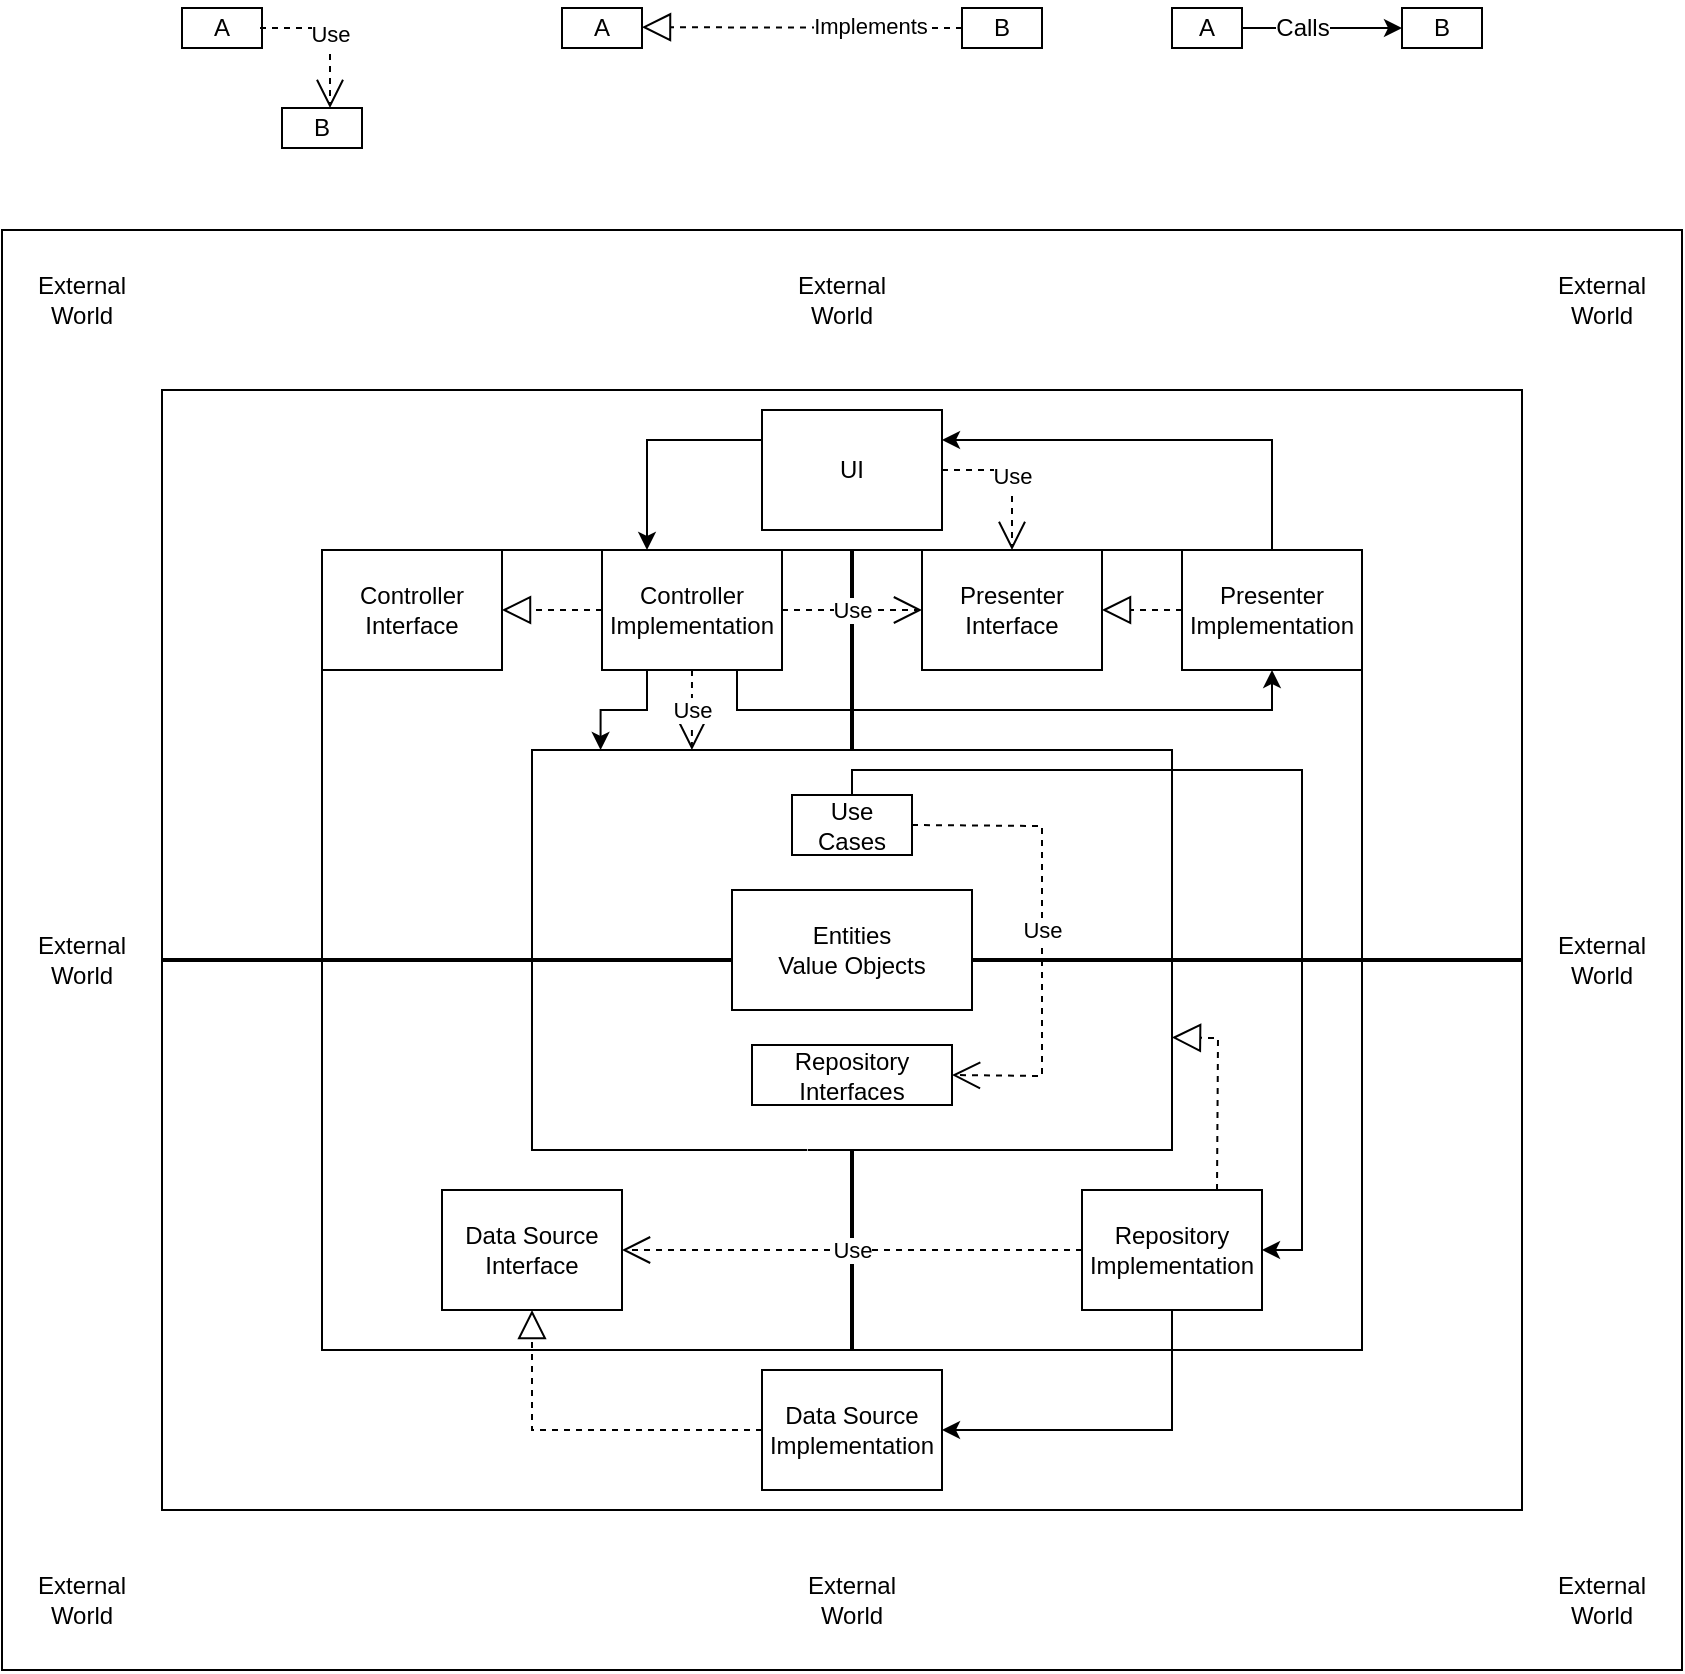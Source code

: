 <mxfile version="19.0.2" type="device"><diagram id="bXKiYDVgXkkNn3rv8MoW" name="Page-1"><mxGraphModel dx="1722" dy="1054" grid="1" gridSize="10" guides="1" tooltips="1" connect="1" arrows="1" fold="1" page="1" pageScale="1" pageWidth="850" pageHeight="1100" math="0" shadow="0"><root><mxCell id="0"/><mxCell id="1" parent="0"/><mxCell id="iCPpA5Yi0Ke_oJ3lmqLW-155" value="" style="rounded=0;whiteSpace=wrap;html=1;strokeWidth=1;" vertex="1" parent="1"><mxGeometry y="280" width="840" height="720" as="geometry"/></mxCell><mxCell id="iCPpA5Yi0Ke_oJ3lmqLW-105" value="" style="rounded=0;whiteSpace=wrap;html=1;strokeWidth=1;" vertex="1" parent="1"><mxGeometry x="80" y="360" width="680" height="560" as="geometry"/></mxCell><mxCell id="iCPpA5Yi0Ke_oJ3lmqLW-66" value="" style="rounded=0;whiteSpace=wrap;html=1;strokeWidth=1;" vertex="1" parent="1"><mxGeometry x="160" y="440" width="520" height="400" as="geometry"/></mxCell><mxCell id="iCPpA5Yi0Ke_oJ3lmqLW-29" value="" style="group" vertex="1" connectable="0" parent="1"><mxGeometry x="265" y="540" width="320" height="210" as="geometry"/></mxCell><mxCell id="iCPpA5Yi0Ke_oJ3lmqLW-19" value="" style="shape=partialRectangle;whiteSpace=wrap;html=1;bottom=0;right=0;fillColor=none;" vertex="1" parent="iCPpA5Yi0Ke_oJ3lmqLW-29"><mxGeometry width="137.143" height="75" as="geometry"/></mxCell><mxCell id="iCPpA5Yi0Ke_oJ3lmqLW-20" value="" style="shape=partialRectangle;whiteSpace=wrap;html=1;top=0;left=0;fillColor=none;" vertex="1" parent="iCPpA5Yi0Ke_oJ3lmqLW-29"><mxGeometry x="182.857" y="125" width="137.143" height="75" as="geometry"/></mxCell><mxCell id="iCPpA5Yi0Ke_oJ3lmqLW-26" value="" style="shape=partialRectangle;whiteSpace=wrap;html=1;bottom=0;right=0;fillColor=none;flipH=1;" vertex="1" parent="iCPpA5Yi0Ke_oJ3lmqLW-29"><mxGeometry x="182.857" width="137.143" height="75" as="geometry"/></mxCell><mxCell id="iCPpA5Yi0Ke_oJ3lmqLW-27" value="" style="shape=partialRectangle;whiteSpace=wrap;html=1;top=0;left=0;fillColor=none;flipH=1;" vertex="1" parent="iCPpA5Yi0Ke_oJ3lmqLW-29"><mxGeometry y="125" width="137.143" height="75" as="geometry"/></mxCell><mxCell id="iCPpA5Yi0Ke_oJ3lmqLW-28" value="" style="shape=partialRectangle;whiteSpace=wrap;html=1;top=0;bottom=0;fillColor=none;" vertex="1" parent="iCPpA5Yi0Ke_oJ3lmqLW-29"><mxGeometry y="62.5" width="320" height="75" as="geometry"/></mxCell><mxCell id="iCPpA5Yi0Ke_oJ3lmqLW-18" value="Entities&lt;br&gt;Value Objects" style="rounded=0;whiteSpace=wrap;html=1;" vertex="1" parent="iCPpA5Yi0Ke_oJ3lmqLW-29"><mxGeometry x="100" y="70" width="120" height="60" as="geometry"/></mxCell><mxCell id="iCPpA5Yi0Ke_oJ3lmqLW-30" value="" style="line;strokeWidth=2;html=1;" vertex="1" parent="iCPpA5Yi0Ke_oJ3lmqLW-29"><mxGeometry y="100" width="100" height="10" as="geometry"/></mxCell><mxCell id="iCPpA5Yi0Ke_oJ3lmqLW-39" value="" style="line;strokeWidth=2;html=1;" vertex="1" parent="iCPpA5Yi0Ke_oJ3lmqLW-29"><mxGeometry x="220" y="100" width="100" height="10" as="geometry"/></mxCell><mxCell id="iCPpA5Yi0Ke_oJ3lmqLW-40" value="Use Cases" style="text;html=1;align=center;verticalAlign=middle;whiteSpace=wrap;rounded=0;strokeColor=default;" vertex="1" parent="iCPpA5Yi0Ke_oJ3lmqLW-29"><mxGeometry x="130" y="22.5" width="60" height="30" as="geometry"/></mxCell><mxCell id="iCPpA5Yi0Ke_oJ3lmqLW-51" value="Repository Interfaces" style="text;html=1;strokeColor=default;fillColor=none;align=center;verticalAlign=middle;whiteSpace=wrap;rounded=0;" vertex="1" parent="iCPpA5Yi0Ke_oJ3lmqLW-29"><mxGeometry x="110" y="147.5" width="100" height="30" as="geometry"/></mxCell><mxCell id="iCPpA5Yi0Ke_oJ3lmqLW-65" value="" style="line;strokeWidth=1;html=1;perimeter=backbonePerimeter;points=[];outlineConnect=0;" vertex="1" parent="iCPpA5Yi0Ke_oJ3lmqLW-29"><mxGeometry x="138" y="190" width="50" height="20" as="geometry"/></mxCell><mxCell id="iCPpA5Yi0Ke_oJ3lmqLW-133" value="Use" style="endArrow=open;endSize=12;dashed=1;html=1;rounded=0;exitX=1;exitY=0.5;exitDx=0;exitDy=0;entryX=1;entryY=0.5;entryDx=0;entryDy=0;" edge="1" parent="iCPpA5Yi0Ke_oJ3lmqLW-29" source="iCPpA5Yi0Ke_oJ3lmqLW-40" target="iCPpA5Yi0Ke_oJ3lmqLW-51"><mxGeometry width="160" relative="1" as="geometry"><mxPoint x="135" y="-60" as="sourcePoint"/><mxPoint x="205" y="-60" as="targetPoint"/><Array as="points"><mxPoint x="255" y="38"/><mxPoint x="255" y="163"/></Array></mxGeometry></mxCell><mxCell id="iCPpA5Yi0Ke_oJ3lmqLW-52" value="" style="line;strokeWidth=1;html=1;perimeter=backbonePerimeter;points=[];outlineConnect=0;" vertex="1" parent="1"><mxGeometry x="400" y="530" width="50" height="20" as="geometry"/></mxCell><mxCell id="iCPpA5Yi0Ke_oJ3lmqLW-69" value="" style="line;strokeWidth=2;html=1;" vertex="1" parent="1"><mxGeometry x="160" y="640" width="110" height="10" as="geometry"/></mxCell><mxCell id="iCPpA5Yi0Ke_oJ3lmqLW-70" value="" style="line;strokeWidth=2;html=1;" vertex="1" parent="1"><mxGeometry x="585" y="640" width="95" height="10" as="geometry"/></mxCell><mxCell id="iCPpA5Yi0Ke_oJ3lmqLW-86" value="" style="line;strokeWidth=2;html=1;direction=south;" vertex="1" parent="1"><mxGeometry x="420" y="440" width="10" height="100" as="geometry"/></mxCell><mxCell id="iCPpA5Yi0Ke_oJ3lmqLW-88" value="Controller Interface" style="rounded=0;whiteSpace=wrap;html=1;strokeWidth=1;" vertex="1" parent="1"><mxGeometry x="160" y="440" width="90" height="60" as="geometry"/></mxCell><mxCell id="iCPpA5Yi0Ke_oJ3lmqLW-128" style="edgeStyle=orthogonalEdgeStyle;rounded=0;orthogonalLoop=1;jettySize=auto;html=1;exitX=0.25;exitY=1;exitDx=0;exitDy=0;entryX=0.25;entryY=0;entryDx=0;entryDy=0;" edge="1" parent="1" source="iCPpA5Yi0Ke_oJ3lmqLW-89" target="iCPpA5Yi0Ke_oJ3lmqLW-19"><mxGeometry relative="1" as="geometry"/></mxCell><mxCell id="iCPpA5Yi0Ke_oJ3lmqLW-129" style="edgeStyle=orthogonalEdgeStyle;rounded=0;orthogonalLoop=1;jettySize=auto;html=1;exitX=0.75;exitY=1;exitDx=0;exitDy=0;entryX=0.5;entryY=1;entryDx=0;entryDy=0;" edge="1" parent="1" source="iCPpA5Yi0Ke_oJ3lmqLW-89" target="iCPpA5Yi0Ke_oJ3lmqLW-91"><mxGeometry relative="1" as="geometry"/></mxCell><mxCell id="iCPpA5Yi0Ke_oJ3lmqLW-89" value="Controller Implementation" style="rounded=0;whiteSpace=wrap;html=1;strokeWidth=1;" vertex="1" parent="1"><mxGeometry x="300" y="440" width="90" height="60" as="geometry"/></mxCell><mxCell id="iCPpA5Yi0Ke_oJ3lmqLW-126" style="edgeStyle=orthogonalEdgeStyle;rounded=0;orthogonalLoop=1;jettySize=auto;html=1;exitX=0.5;exitY=0;exitDx=0;exitDy=0;entryX=1;entryY=0.25;entryDx=0;entryDy=0;" edge="1" parent="1" source="iCPpA5Yi0Ke_oJ3lmqLW-91" target="iCPpA5Yi0Ke_oJ3lmqLW-120"><mxGeometry relative="1" as="geometry"/></mxCell><mxCell id="iCPpA5Yi0Ke_oJ3lmqLW-90" value="Presenter Interface" style="rounded=0;whiteSpace=wrap;html=1;strokeWidth=1;" vertex="1" parent="1"><mxGeometry x="460" y="440" width="90" height="60" as="geometry"/></mxCell><mxCell id="iCPpA5Yi0Ke_oJ3lmqLW-91" value="Presenter Implementation" style="rounded=0;whiteSpace=wrap;html=1;strokeWidth=1;" vertex="1" parent="1"><mxGeometry x="590" y="440" width="90" height="60" as="geometry"/></mxCell><mxCell id="iCPpA5Yi0Ke_oJ3lmqLW-92" value="" style="endArrow=block;dashed=1;endFill=0;endSize=12;html=1;rounded=0;exitX=0;exitY=0.5;exitDx=0;exitDy=0;entryX=1;entryY=0.5;entryDx=0;entryDy=0;" edge="1" parent="1" source="iCPpA5Yi0Ke_oJ3lmqLW-91" target="iCPpA5Yi0Ke_oJ3lmqLW-90"><mxGeometry width="160" relative="1" as="geometry"><mxPoint x="590" y="458" as="sourcePoint"/><mxPoint x="550" y="458" as="targetPoint"/></mxGeometry></mxCell><mxCell id="iCPpA5Yi0Ke_oJ3lmqLW-94" value="" style="endArrow=block;dashed=1;endFill=0;endSize=12;html=1;rounded=0;exitX=0;exitY=0.5;exitDx=0;exitDy=0;entryX=1;entryY=0.5;entryDx=0;entryDy=0;" edge="1" parent="1" source="iCPpA5Yi0Ke_oJ3lmqLW-89" target="iCPpA5Yi0Ke_oJ3lmqLW-88"><mxGeometry width="160" relative="1" as="geometry"><mxPoint x="560" y="516" as="sourcePoint"/><mxPoint x="600" y="516" as="targetPoint"/></mxGeometry></mxCell><mxCell id="iCPpA5Yi0Ke_oJ3lmqLW-95" value="Use" style="endArrow=open;endSize=12;dashed=1;html=1;rounded=0;exitX=1;exitY=0.5;exitDx=0;exitDy=0;entryX=0;entryY=0.5;entryDx=0;entryDy=0;" edge="1" parent="1" source="iCPpA5Yi0Ke_oJ3lmqLW-89" target="iCPpA5Yi0Ke_oJ3lmqLW-90"><mxGeometry width="160" relative="1" as="geometry"><mxPoint x="750" y="660" as="sourcePoint"/><mxPoint x="910" y="660" as="targetPoint"/></mxGeometry></mxCell><mxCell id="iCPpA5Yi0Ke_oJ3lmqLW-96" value="Use" style="endArrow=open;endSize=12;dashed=1;html=1;rounded=0;exitX=0.5;exitY=1;exitDx=0;exitDy=0;entryX=0.583;entryY=0;entryDx=0;entryDy=0;entryPerimeter=0;" edge="1" parent="1" source="iCPpA5Yi0Ke_oJ3lmqLW-89" target="iCPpA5Yi0Ke_oJ3lmqLW-19"><mxGeometry width="160" relative="1" as="geometry"><mxPoint x="400" y="480" as="sourcePoint"/><mxPoint x="470" y="480" as="targetPoint"/></mxGeometry></mxCell><mxCell id="iCPpA5Yi0Ke_oJ3lmqLW-97" value="" style="line;strokeWidth=2;html=1;direction=south;" vertex="1" parent="1"><mxGeometry x="420" y="740" width="10" height="100" as="geometry"/></mxCell><mxCell id="iCPpA5Yi0Ke_oJ3lmqLW-100" value="" style="endArrow=block;dashed=1;endFill=0;endSize=12;html=1;rounded=0;exitX=0.75;exitY=0;exitDx=0;exitDy=0;entryX=1;entryY=0.25;entryDx=0;entryDy=0;" edge="1" parent="1" source="iCPpA5Yi0Ke_oJ3lmqLW-101" target="iCPpA5Yi0Ke_oJ3lmqLW-20"><mxGeometry width="160" relative="1" as="geometry"><mxPoint x="620" y="775" as="sourcePoint"/><mxPoint x="560" y="480" as="targetPoint"/><Array as="points"><mxPoint x="608" y="684"/></Array></mxGeometry></mxCell><mxCell id="iCPpA5Yi0Ke_oJ3lmqLW-135" style="edgeStyle=orthogonalEdgeStyle;rounded=0;orthogonalLoop=1;jettySize=auto;html=1;exitX=0.5;exitY=1;exitDx=0;exitDy=0;entryX=1;entryY=0.5;entryDx=0;entryDy=0;" edge="1" parent="1" source="iCPpA5Yi0Ke_oJ3lmqLW-101" target="iCPpA5Yi0Ke_oJ3lmqLW-121"><mxGeometry relative="1" as="geometry"/></mxCell><mxCell id="iCPpA5Yi0Ke_oJ3lmqLW-101" value="Repository Implementation" style="rounded=0;whiteSpace=wrap;html=1;strokeWidth=1;" vertex="1" parent="1"><mxGeometry x="540" y="760" width="90" height="60" as="geometry"/></mxCell><mxCell id="iCPpA5Yi0Ke_oJ3lmqLW-102" value="Data Source Interface" style="rounded=0;whiteSpace=wrap;html=1;strokeWidth=1;" vertex="1" parent="1"><mxGeometry x="220" y="760" width="90" height="60" as="geometry"/></mxCell><mxCell id="iCPpA5Yi0Ke_oJ3lmqLW-104" value="Use" style="endArrow=open;endSize=12;dashed=1;html=1;rounded=0;exitX=0;exitY=0.5;exitDx=0;exitDy=0;entryX=1;entryY=0.5;entryDx=0;entryDy=0;" edge="1" parent="1" source="iCPpA5Yi0Ke_oJ3lmqLW-101" target="iCPpA5Yi0Ke_oJ3lmqLW-102"><mxGeometry width="160" relative="1" as="geometry"><mxPoint x="400" y="480" as="sourcePoint"/><mxPoint x="470" y="480" as="targetPoint"/></mxGeometry></mxCell><mxCell id="iCPpA5Yi0Ke_oJ3lmqLW-106" value="" style="line;strokeWidth=2;html=1;" vertex="1" parent="1"><mxGeometry x="80" y="640" width="80" height="10" as="geometry"/></mxCell><mxCell id="iCPpA5Yi0Ke_oJ3lmqLW-107" value="" style="line;strokeWidth=2;html=1;" vertex="1" parent="1"><mxGeometry x="680" y="640" width="80" height="10" as="geometry"/></mxCell><mxCell id="iCPpA5Yi0Ke_oJ3lmqLW-127" style="edgeStyle=orthogonalEdgeStyle;rounded=0;orthogonalLoop=1;jettySize=auto;html=1;exitX=0;exitY=0.25;exitDx=0;exitDy=0;entryX=0.25;entryY=0;entryDx=0;entryDy=0;" edge="1" parent="1" source="iCPpA5Yi0Ke_oJ3lmqLW-120" target="iCPpA5Yi0Ke_oJ3lmqLW-89"><mxGeometry relative="1" as="geometry"/></mxCell><mxCell id="iCPpA5Yi0Ke_oJ3lmqLW-120" value="UI" style="rounded=0;whiteSpace=wrap;html=1;strokeWidth=1;" vertex="1" parent="1"><mxGeometry x="380" y="370" width="90" height="60" as="geometry"/></mxCell><mxCell id="iCPpA5Yi0Ke_oJ3lmqLW-121" value="Data Source Implementation" style="rounded=0;whiteSpace=wrap;html=1;strokeWidth=1;" vertex="1" parent="1"><mxGeometry x="380" y="850" width="90" height="60" as="geometry"/></mxCell><mxCell id="iCPpA5Yi0Ke_oJ3lmqLW-122" value="" style="endArrow=block;dashed=1;endFill=0;endSize=12;html=1;rounded=0;exitX=0;exitY=0.5;exitDx=0;exitDy=0;entryX=0.5;entryY=1;entryDx=0;entryDy=0;" edge="1" parent="1" source="iCPpA5Yi0Ke_oJ3lmqLW-121" target="iCPpA5Yi0Ke_oJ3lmqLW-102"><mxGeometry width="160" relative="1" as="geometry"><mxPoint x="292.5" y="926.25" as="sourcePoint"/><mxPoint x="270" y="850" as="targetPoint"/><Array as="points"><mxPoint x="265" y="880"/></Array></mxGeometry></mxCell><mxCell id="iCPpA5Yi0Ke_oJ3lmqLW-123" value="Use" style="endArrow=open;endSize=12;dashed=1;html=1;rounded=0;exitX=1;exitY=0.5;exitDx=0;exitDy=0;entryX=0.5;entryY=0;entryDx=0;entryDy=0;" edge="1" parent="1" source="iCPpA5Yi0Ke_oJ3lmqLW-120" target="iCPpA5Yi0Ke_oJ3lmqLW-90"><mxGeometry width="160" relative="1" as="geometry"><mxPoint x="400" y="480" as="sourcePoint"/><mxPoint x="470" y="480" as="targetPoint"/><Array as="points"><mxPoint x="505" y="400"/></Array></mxGeometry></mxCell><mxCell id="iCPpA5Yi0Ke_oJ3lmqLW-134" style="edgeStyle=orthogonalEdgeStyle;rounded=0;orthogonalLoop=1;jettySize=auto;html=1;exitX=1;exitY=0;exitDx=0;exitDy=0;entryX=1;entryY=0.5;entryDx=0;entryDy=0;" edge="1" parent="1" source="iCPpA5Yi0Ke_oJ3lmqLW-40" target="iCPpA5Yi0Ke_oJ3lmqLW-101"><mxGeometry relative="1" as="geometry"><Array as="points"><mxPoint x="425" y="563"/><mxPoint x="425" y="550"/><mxPoint x="650" y="550"/><mxPoint x="650" y="790"/></Array></mxGeometry></mxCell><mxCell id="iCPpA5Yi0Ke_oJ3lmqLW-136" value="Use" style="endArrow=open;endSize=12;dashed=1;html=1;rounded=0;exitX=1;exitY=0.5;exitDx=0;exitDy=0;entryX=0.5;entryY=0;entryDx=0;entryDy=0;" edge="1" parent="1"><mxGeometry width="160" relative="1" as="geometry"><mxPoint x="129" y="179" as="sourcePoint"/><mxPoint x="164" y="219" as="targetPoint"/><Array as="points"><mxPoint x="164" y="179"/></Array></mxGeometry></mxCell><mxCell id="iCPpA5Yi0Ke_oJ3lmqLW-139" value="A" style="rounded=0;whiteSpace=wrap;html=1;strokeColor=default;strokeWidth=1;fillColor=none;" vertex="1" parent="1"><mxGeometry x="90" y="169" width="40" height="20" as="geometry"/></mxCell><mxCell id="iCPpA5Yi0Ke_oJ3lmqLW-140" value="B" style="rounded=0;whiteSpace=wrap;html=1;strokeColor=default;strokeWidth=1;fillColor=none;" vertex="1" parent="1"><mxGeometry x="140" y="219" width="40" height="20" as="geometry"/></mxCell><mxCell id="iCPpA5Yi0Ke_oJ3lmqLW-141" value="" style="endArrow=block;dashed=1;endFill=0;endSize=12;html=1;rounded=0;entryX=1;entryY=0.5;entryDx=0;entryDy=0;" edge="1" parent="1"><mxGeometry width="160" relative="1" as="geometry"><mxPoint x="480" y="179" as="sourcePoint"/><mxPoint x="320.0" y="178.58" as="targetPoint"/></mxGeometry></mxCell><mxCell id="iCPpA5Yi0Ke_oJ3lmqLW-143" value="Implements" style="edgeLabel;html=1;align=center;verticalAlign=middle;resizable=0;points=[];" vertex="1" connectable="0" parent="iCPpA5Yi0Ke_oJ3lmqLW-141"><mxGeometry x="-0.42" y="-1" relative="1" as="geometry"><mxPoint as="offset"/></mxGeometry></mxCell><mxCell id="iCPpA5Yi0Ke_oJ3lmqLW-142" value="A" style="rounded=0;whiteSpace=wrap;html=1;strokeColor=default;strokeWidth=1;fillColor=none;" vertex="1" parent="1"><mxGeometry x="280" y="169" width="40" height="20" as="geometry"/></mxCell><mxCell id="iCPpA5Yi0Ke_oJ3lmqLW-144" value="B" style="rounded=0;whiteSpace=wrap;html=1;strokeColor=default;strokeWidth=1;fillColor=none;" vertex="1" parent="1"><mxGeometry x="480" y="169" width="40" height="20" as="geometry"/></mxCell><mxCell id="iCPpA5Yi0Ke_oJ3lmqLW-148" value="A" style="rounded=0;whiteSpace=wrap;html=1;strokeColor=default;strokeWidth=1;fillColor=none;" vertex="1" parent="1"><mxGeometry x="585" y="169" width="35" height="20" as="geometry"/></mxCell><mxCell id="iCPpA5Yi0Ke_oJ3lmqLW-153" style="edgeStyle=orthogonalEdgeStyle;rounded=0;orthogonalLoop=1;jettySize=auto;html=1;exitX=1;exitY=0.5;exitDx=0;exitDy=0;entryX=0;entryY=0.5;entryDx=0;entryDy=0;" edge="1" parent="1" source="iCPpA5Yi0Ke_oJ3lmqLW-148" target="iCPpA5Yi0Ke_oJ3lmqLW-149"><mxGeometry relative="1" as="geometry"/></mxCell><mxCell id="iCPpA5Yi0Ke_oJ3lmqLW-149" value="B" style="rounded=0;whiteSpace=wrap;html=1;strokeColor=default;strokeWidth=1;fillColor=none;" vertex="1" parent="1"><mxGeometry x="700" y="169" width="40" height="20" as="geometry"/></mxCell><mxCell id="iCPpA5Yi0Ke_oJ3lmqLW-154" value="Calls" style="text;html=1;align=center;verticalAlign=middle;resizable=0;points=[];autosize=1;strokeColor=none;fillColor=none;labelBackgroundColor=default;" vertex="1" parent="1"><mxGeometry x="630" y="169" width="40" height="20" as="geometry"/></mxCell><mxCell id="iCPpA5Yi0Ke_oJ3lmqLW-157" value="External World" style="text;html=1;strokeColor=none;fillColor=none;align=center;verticalAlign=middle;whiteSpace=wrap;rounded=0;labelBackgroundColor=default;" vertex="1" parent="1"><mxGeometry x="390" y="300" width="60" height="30" as="geometry"/></mxCell><mxCell id="iCPpA5Yi0Ke_oJ3lmqLW-158" value="External World" style="text;html=1;strokeColor=none;fillColor=none;align=center;verticalAlign=middle;whiteSpace=wrap;rounded=0;labelBackgroundColor=default;" vertex="1" parent="1"><mxGeometry x="770" y="300" width="60" height="30" as="geometry"/></mxCell><mxCell id="iCPpA5Yi0Ke_oJ3lmqLW-159" value="External World" style="text;html=1;strokeColor=none;fillColor=none;align=center;verticalAlign=middle;whiteSpace=wrap;rounded=0;labelBackgroundColor=default;" vertex="1" parent="1"><mxGeometry x="10" y="300" width="60" height="30" as="geometry"/></mxCell><mxCell id="iCPpA5Yi0Ke_oJ3lmqLW-160" value="External World" style="text;html=1;strokeColor=none;fillColor=none;align=center;verticalAlign=middle;whiteSpace=wrap;rounded=0;labelBackgroundColor=default;" vertex="1" parent="1"><mxGeometry x="10" y="950" width="60" height="30" as="geometry"/></mxCell><mxCell id="iCPpA5Yi0Ke_oJ3lmqLW-161" value="External World" style="text;html=1;strokeColor=none;fillColor=none;align=center;verticalAlign=middle;whiteSpace=wrap;rounded=0;labelBackgroundColor=default;" vertex="1" parent="1"><mxGeometry x="395" y="950" width="60" height="30" as="geometry"/></mxCell><mxCell id="iCPpA5Yi0Ke_oJ3lmqLW-162" value="External World" style="text;html=1;strokeColor=none;fillColor=none;align=center;verticalAlign=middle;whiteSpace=wrap;rounded=0;labelBackgroundColor=default;direction=west;flipV=1;flipH=0;" vertex="1" parent="1"><mxGeometry x="770" y="950" width="60" height="30" as="geometry"/></mxCell><mxCell id="iCPpA5Yi0Ke_oJ3lmqLW-163" value="External World" style="text;html=1;strokeColor=none;fillColor=none;align=center;verticalAlign=middle;whiteSpace=wrap;rounded=0;labelBackgroundColor=default;direction=west;flipV=1;flipH=0;" vertex="1" parent="1"><mxGeometry x="770" y="630" width="60" height="30" as="geometry"/></mxCell><mxCell id="iCPpA5Yi0Ke_oJ3lmqLW-164" value="External World" style="text;html=1;strokeColor=none;fillColor=none;align=center;verticalAlign=middle;whiteSpace=wrap;rounded=0;labelBackgroundColor=default;direction=west;flipV=1;flipH=0;" vertex="1" parent="1"><mxGeometry x="10" y="630" width="60" height="30" as="geometry"/></mxCell></root></mxGraphModel></diagram></mxfile>
